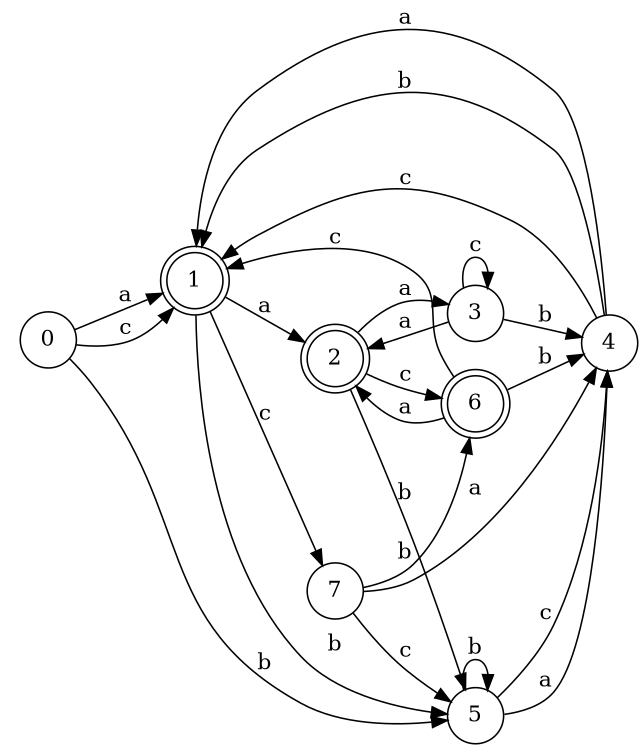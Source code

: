 digraph n7_10 {
__start0 [label="" shape="none"];

rankdir=LR;
size="8,5";

s0 [style="filled", color="black", fillcolor="white" shape="circle", label="0"];
s1 [style="rounded,filled", color="black", fillcolor="white" shape="doublecircle", label="1"];
s2 [style="rounded,filled", color="black", fillcolor="white" shape="doublecircle", label="2"];
s3 [style="filled", color="black", fillcolor="white" shape="circle", label="3"];
s4 [style="filled", color="black", fillcolor="white" shape="circle", label="4"];
s5 [style="filled", color="black", fillcolor="white" shape="circle", label="5"];
s6 [style="rounded,filled", color="black", fillcolor="white" shape="doublecircle", label="6"];
s7 [style="filled", color="black", fillcolor="white" shape="circle", label="7"];
s0 -> s1 [label="a"];
s0 -> s5 [label="b"];
s0 -> s1 [label="c"];
s1 -> s2 [label="a"];
s1 -> s5 [label="b"];
s1 -> s7 [label="c"];
s2 -> s3 [label="a"];
s2 -> s5 [label="b"];
s2 -> s6 [label="c"];
s3 -> s2 [label="a"];
s3 -> s4 [label="b"];
s3 -> s3 [label="c"];
s4 -> s1 [label="a"];
s4 -> s1 [label="b"];
s4 -> s1 [label="c"];
s5 -> s4 [label="a"];
s5 -> s5 [label="b"];
s5 -> s4 [label="c"];
s6 -> s2 [label="a"];
s6 -> s4 [label="b"];
s6 -> s1 [label="c"];
s7 -> s4 [label="a"];
s7 -> s6 [label="b"];
s7 -> s5 [label="c"];

}